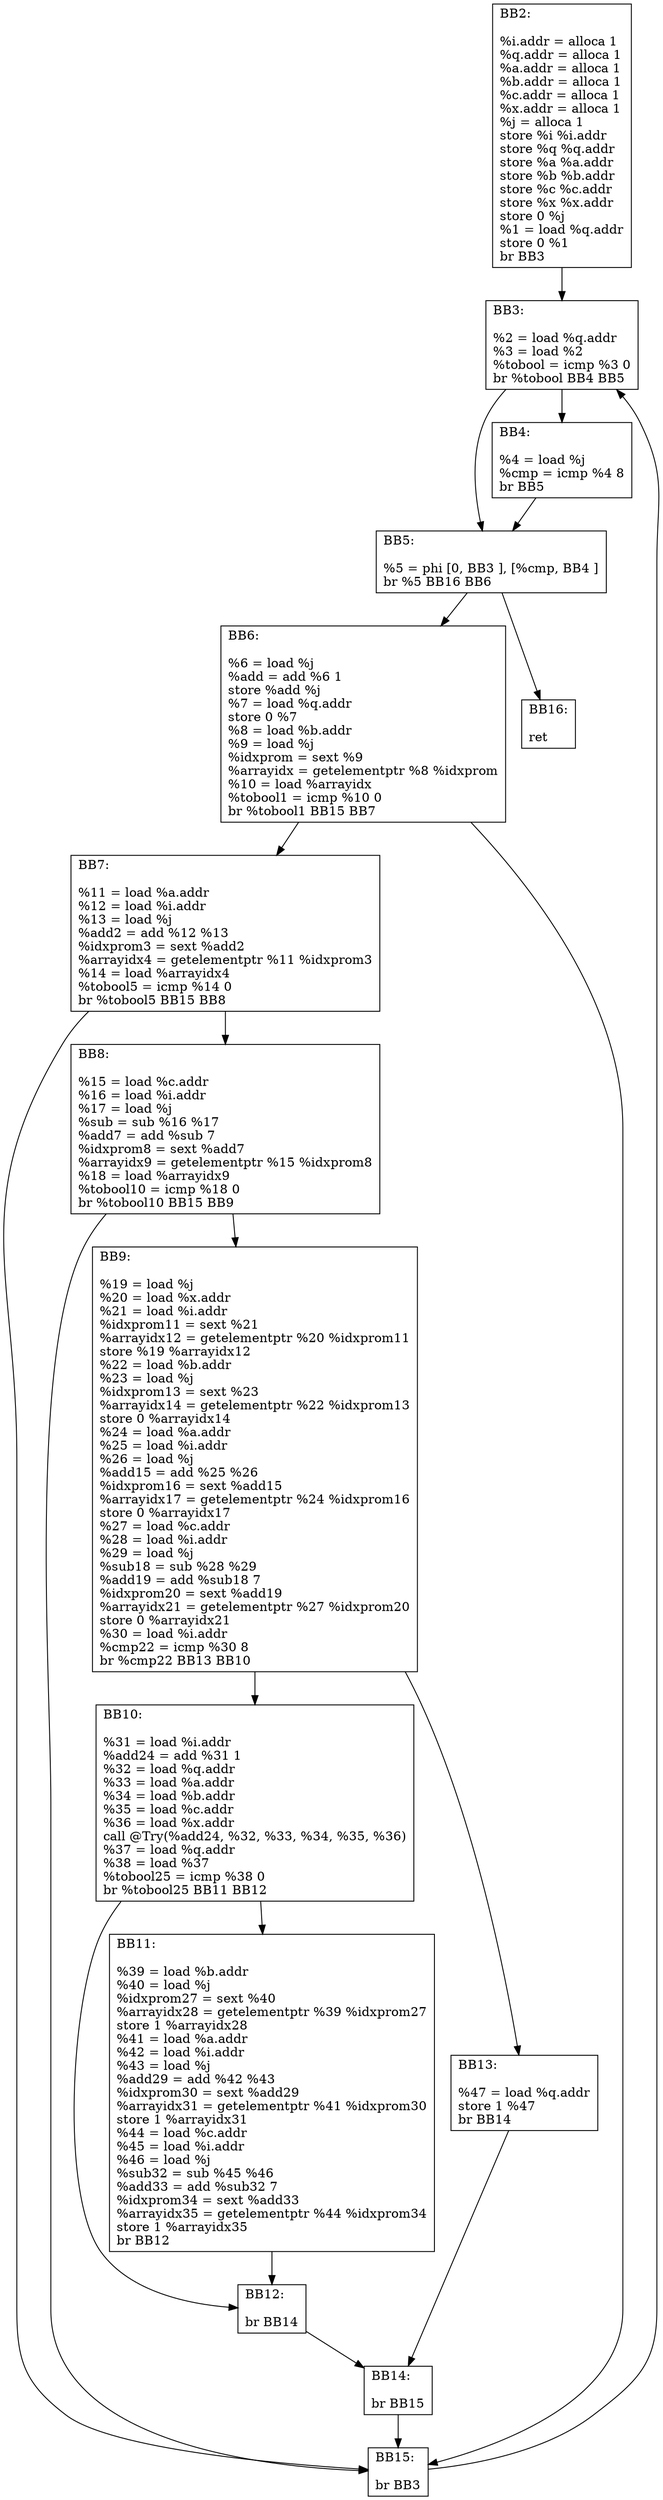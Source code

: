 digraph "CFG for 'Try' function" {
BB2 [shape=record, label="{BB2:\l\l
%i.addr = alloca 1\l
%q.addr = alloca 1\l
%a.addr = alloca 1\l
%b.addr = alloca 1\l
%c.addr = alloca 1\l
%x.addr = alloca 1\l
%j = alloca 1\l
store %i %i.addr\l
store %q %q.addr\l
store %a %a.addr\l
store %b %b.addr\l
store %c %c.addr\l
store %x %x.addr\l
store 0 %j\l
%1 = load %q.addr\l
store 0 %1\l
br BB3\l
}"];
BB2 -> BB3
BB3 [shape=record, label="{BB3:\l\l
%2 = load %q.addr\l
%3 = load %2\l
%tobool = icmp %3 0\l
br %tobool BB4 BB5\l
}"];
BB3 -> BB5
BB3 -> BB4
BB4 [shape=record, label="{BB4:\l\l
%4 = load %j\l
%cmp = icmp %4 8\l
br BB5\l
}"];
BB4 -> BB5
BB5 [shape=record, label="{BB5:\l\l
%5 = phi [0, BB3 ],  [%cmp, BB4 ]\l
br %5 BB16 BB6\l
}"];
BB5 -> BB6
BB5 -> BB16
BB6 [shape=record, label="{BB6:\l\l
%6 = load %j\l
%add = add %6 1\l
store %add %j\l
%7 = load %q.addr\l
store 0 %7\l
%8 = load %b.addr\l
%9 = load %j\l
%idxprom = sext %9\l
%arrayidx = getelementptr %8 %idxprom\l
%10 = load %arrayidx\l
%tobool1 = icmp %10 0\l
br %tobool1 BB15 BB7\l
}"];
BB6 -> BB7
BB6 -> BB15
BB7 [shape=record, label="{BB7:\l\l
%11 = load %a.addr\l
%12 = load %i.addr\l
%13 = load %j\l
%add2 = add %12 %13\l
%idxprom3 = sext %add2\l
%arrayidx4 = getelementptr %11 %idxprom3\l
%14 = load %arrayidx4\l
%tobool5 = icmp %14 0\l
br %tobool5 BB15 BB8\l
}"];
BB7 -> BB8
BB7 -> BB15
BB8 [shape=record, label="{BB8:\l\l
%15 = load %c.addr\l
%16 = load %i.addr\l
%17 = load %j\l
%sub = sub %16 %17\l
%add7 = add %sub 7\l
%idxprom8 = sext %add7\l
%arrayidx9 = getelementptr %15 %idxprom8\l
%18 = load %arrayidx9\l
%tobool10 = icmp %18 0\l
br %tobool10 BB15 BB9\l
}"];
BB8 -> BB9
BB8 -> BB15
BB9 [shape=record, label="{BB9:\l\l
%19 = load %j\l
%20 = load %x.addr\l
%21 = load %i.addr\l
%idxprom11 = sext %21\l
%arrayidx12 = getelementptr %20 %idxprom11\l
store %19 %arrayidx12\l
%22 = load %b.addr\l
%23 = load %j\l
%idxprom13 = sext %23\l
%arrayidx14 = getelementptr %22 %idxprom13\l
store 0 %arrayidx14\l
%24 = load %a.addr\l
%25 = load %i.addr\l
%26 = load %j\l
%add15 = add %25 %26\l
%idxprom16 = sext %add15\l
%arrayidx17 = getelementptr %24 %idxprom16\l
store 0 %arrayidx17\l
%27 = load %c.addr\l
%28 = load %i.addr\l
%29 = load %j\l
%sub18 = sub %28 %29\l
%add19 = add %sub18 7\l
%idxprom20 = sext %add19\l
%arrayidx21 = getelementptr %27 %idxprom20\l
store 0 %arrayidx21\l
%30 = load %i.addr\l
%cmp22 = icmp %30 8\l
br %cmp22 BB13 BB10\l
}"];
BB9 -> BB10
BB9 -> BB13
BB10 [shape=record, label="{BB10:\l\l
%31 = load %i.addr\l
%add24 = add %31 1\l
%32 = load %q.addr\l
%33 = load %a.addr\l
%34 = load %b.addr\l
%35 = load %c.addr\l
%36 = load %x.addr\l
call @Try(%add24, %32, %33, %34, %35, %36)\l%37 = load %q.addr\l
%38 = load %37\l
%tobool25 = icmp %38 0\l
br %tobool25 BB11 BB12\l
}"];
BB10 -> BB12
BB10 -> BB11
BB11 [shape=record, label="{BB11:\l\l
%39 = load %b.addr\l
%40 = load %j\l
%idxprom27 = sext %40\l
%arrayidx28 = getelementptr %39 %idxprom27\l
store 1 %arrayidx28\l
%41 = load %a.addr\l
%42 = load %i.addr\l
%43 = load %j\l
%add29 = add %42 %43\l
%idxprom30 = sext %add29\l
%arrayidx31 = getelementptr %41 %idxprom30\l
store 1 %arrayidx31\l
%44 = load %c.addr\l
%45 = load %i.addr\l
%46 = load %j\l
%sub32 = sub %45 %46\l
%add33 = add %sub32 7\l
%idxprom34 = sext %add33\l
%arrayidx35 = getelementptr %44 %idxprom34\l
store 1 %arrayidx35\l
br BB12\l
}"];
BB11 -> BB12
BB12 [shape=record, label="{BB12:\l\l
br BB14\l
}"];
BB12 -> BB14
BB13 [shape=record, label="{BB13:\l\l
%47 = load %q.addr\l
store 1 %47\l
br BB14\l
}"];
BB13 -> BB14
BB14 [shape=record, label="{BB14:\l\l
br BB15\l
}"];
BB14 -> BB15
BB15 [shape=record, label="{BB15:\l\l
br BB3\l
}"];
BB15 -> BB3
BB16 [shape=record, label="{BB16:\l\l
ret\l
}"];
}
